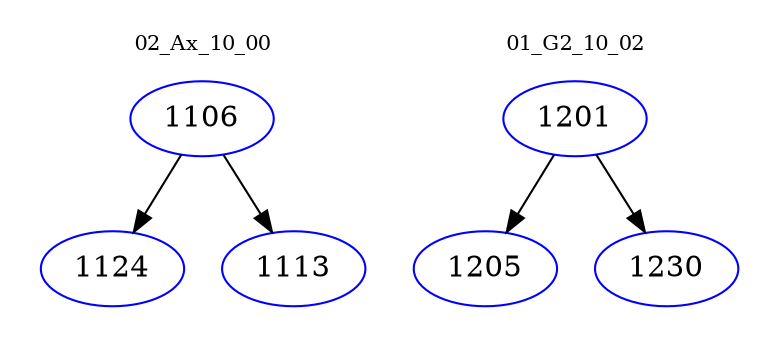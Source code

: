 digraph{
subgraph cluster_0 {
color = white
label = "02_Ax_10_00";
fontsize=10;
T0_1106 [label="1106", color="blue"]
T0_1106 -> T0_1124 [color="black"]
T0_1124 [label="1124", color="blue"]
T0_1106 -> T0_1113 [color="black"]
T0_1113 [label="1113", color="blue"]
}
subgraph cluster_1 {
color = white
label = "01_G2_10_02";
fontsize=10;
T1_1201 [label="1201", color="blue"]
T1_1201 -> T1_1205 [color="black"]
T1_1205 [label="1205", color="blue"]
T1_1201 -> T1_1230 [color="black"]
T1_1230 [label="1230", color="blue"]
}
}
